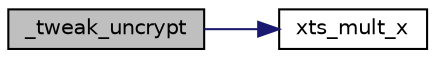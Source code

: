 digraph "_tweak_uncrypt"
{
 // LATEX_PDF_SIZE
  edge [fontname="Helvetica",fontsize="10",labelfontname="Helvetica",labelfontsize="10"];
  node [fontname="Helvetica",fontsize="10",shape=record];
  rankdir="LR";
  Node0 [label="_tweak_uncrypt",height=0.2,width=0.4,color="black", fillcolor="grey75", style="filled", fontcolor="black",tooltip="Source donated by Elliptic Semiconductor Inc (www.ellipticsemi.com) to the LibTom Projects."];
  Node0 -> Node1 [color="midnightblue",fontsize="10",style="solid",fontname="Helvetica"];
  Node1 [label="xts_mult_x",height=0.2,width=0.4,color="black", fillcolor="white", style="filled",URL="$xts__mult__x_8c.html#a38849a290b62d5e253db21468c0449a4",tooltip="Source donated by Elliptic Semiconductor Inc (www.ellipticsemi.com) to the LibTom Projects."];
}

